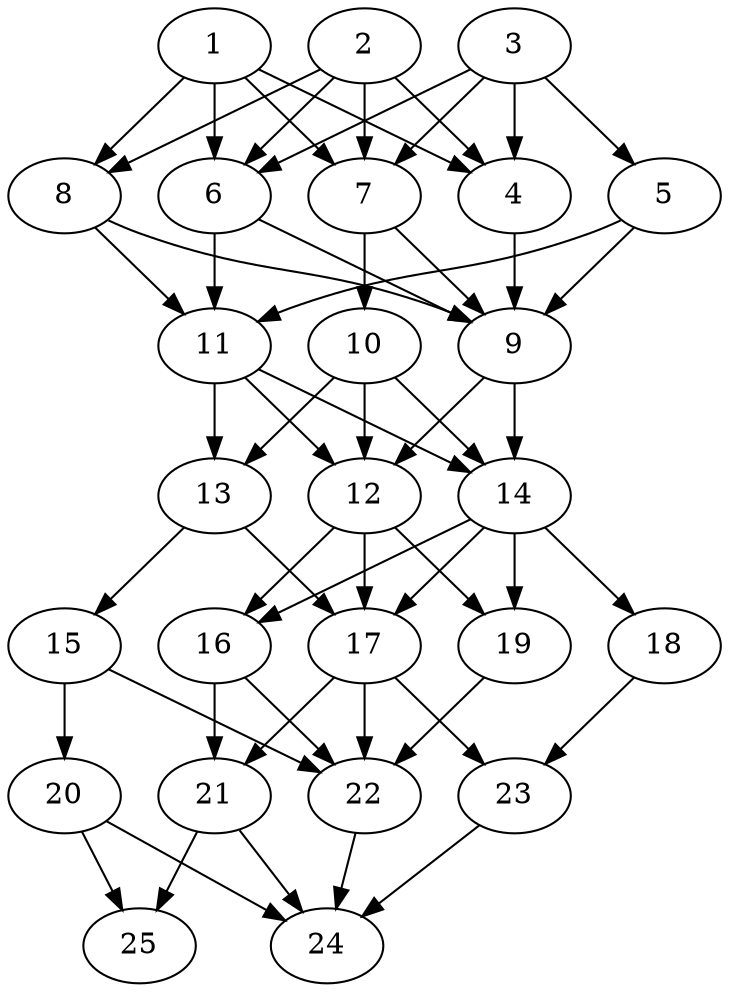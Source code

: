 // DAG automatically generated by daggen at Thu Oct  3 14:00:40 2019
// ./daggen --dot -n 25 --ccr 0.4 --fat 0.5 --regular 0.7 --density 0.9 --mindata 5242880 --maxdata 52428800 
digraph G {
  1 [size="35148800", alpha="0.00", expect_size="14059520"] 
  1 -> 4 [size ="14059520"]
  1 -> 6 [size ="14059520"]
  1 -> 7 [size ="14059520"]
  1 -> 8 [size ="14059520"]
  2 [size="17861120", alpha="0.15", expect_size="7144448"] 
  2 -> 4 [size ="7144448"]
  2 -> 6 [size ="7144448"]
  2 -> 7 [size ="7144448"]
  2 -> 8 [size ="7144448"]
  3 [size="71680000", alpha="0.01", expect_size="28672000"] 
  3 -> 4 [size ="28672000"]
  3 -> 5 [size ="28672000"]
  3 -> 6 [size ="28672000"]
  3 -> 7 [size ="28672000"]
  4 [size="96491520", alpha="0.03", expect_size="38596608"] 
  4 -> 9 [size ="38596608"]
  5 [size="109230080", alpha="0.19", expect_size="43692032"] 
  5 -> 9 [size ="43692032"]
  5 -> 11 [size ="43692032"]
  6 [size="109783040", alpha="0.13", expect_size="43913216"] 
  6 -> 9 [size ="43913216"]
  6 -> 11 [size ="43913216"]
  7 [size="77281280", alpha="0.11", expect_size="30912512"] 
  7 -> 9 [size ="30912512"]
  7 -> 10 [size ="30912512"]
  8 [size="76380160", alpha="0.09", expect_size="30552064"] 
  8 -> 9 [size ="30552064"]
  8 -> 11 [size ="30552064"]
  9 [size="94758400", alpha="0.15", expect_size="37903360"] 
  9 -> 12 [size ="37903360"]
  9 -> 14 [size ="37903360"]
  10 [size="17169920", alpha="0.12", expect_size="6867968"] 
  10 -> 12 [size ="6867968"]
  10 -> 13 [size ="6867968"]
  10 -> 14 [size ="6867968"]
  11 [size="83192320", alpha="0.20", expect_size="33276928"] 
  11 -> 12 [size ="33276928"]
  11 -> 13 [size ="33276928"]
  11 -> 14 [size ="33276928"]
  12 [size="85306880", alpha="0.11", expect_size="34122752"] 
  12 -> 16 [size ="34122752"]
  12 -> 17 [size ="34122752"]
  12 -> 19 [size ="34122752"]
  13 [size="55948800", alpha="0.20", expect_size="22379520"] 
  13 -> 15 [size ="22379520"]
  13 -> 17 [size ="22379520"]
  14 [size="62274560", alpha="0.08", expect_size="24909824"] 
  14 -> 16 [size ="24909824"]
  14 -> 17 [size ="24909824"]
  14 -> 18 [size ="24909824"]
  14 -> 19 [size ="24909824"]
  15 [size="79055360", alpha="0.05", expect_size="31622144"] 
  15 -> 20 [size ="31622144"]
  15 -> 22 [size ="31622144"]
  16 [size="75210240", alpha="0.14", expect_size="30084096"] 
  16 -> 21 [size ="30084096"]
  16 -> 22 [size ="30084096"]
  17 [size="36382720", alpha="0.19", expect_size="14553088"] 
  17 -> 21 [size ="14553088"]
  17 -> 22 [size ="14553088"]
  17 -> 23 [size ="14553088"]
  18 [size="101337600", alpha="0.16", expect_size="40535040"] 
  18 -> 23 [size ="40535040"]
  19 [size="38574080", alpha="0.12", expect_size="15429632"] 
  19 -> 22 [size ="15429632"]
  20 [size="126115840", alpha="0.07", expect_size="50446336"] 
  20 -> 24 [size ="50446336"]
  20 -> 25 [size ="50446336"]
  21 [size="81256960", alpha="0.06", expect_size="32502784"] 
  21 -> 24 [size ="32502784"]
  21 -> 25 [size ="32502784"]
  22 [size="79436800", alpha="0.06", expect_size="31774720"] 
  22 -> 24 [size ="31774720"]
  23 [size="28344320", alpha="0.15", expect_size="11337728"] 
  23 -> 24 [size ="11337728"]
  24 [size="26739200", alpha="0.19", expect_size="10695680"] 
  25 [size="75527680", alpha="0.19", expect_size="30211072"] 
}
